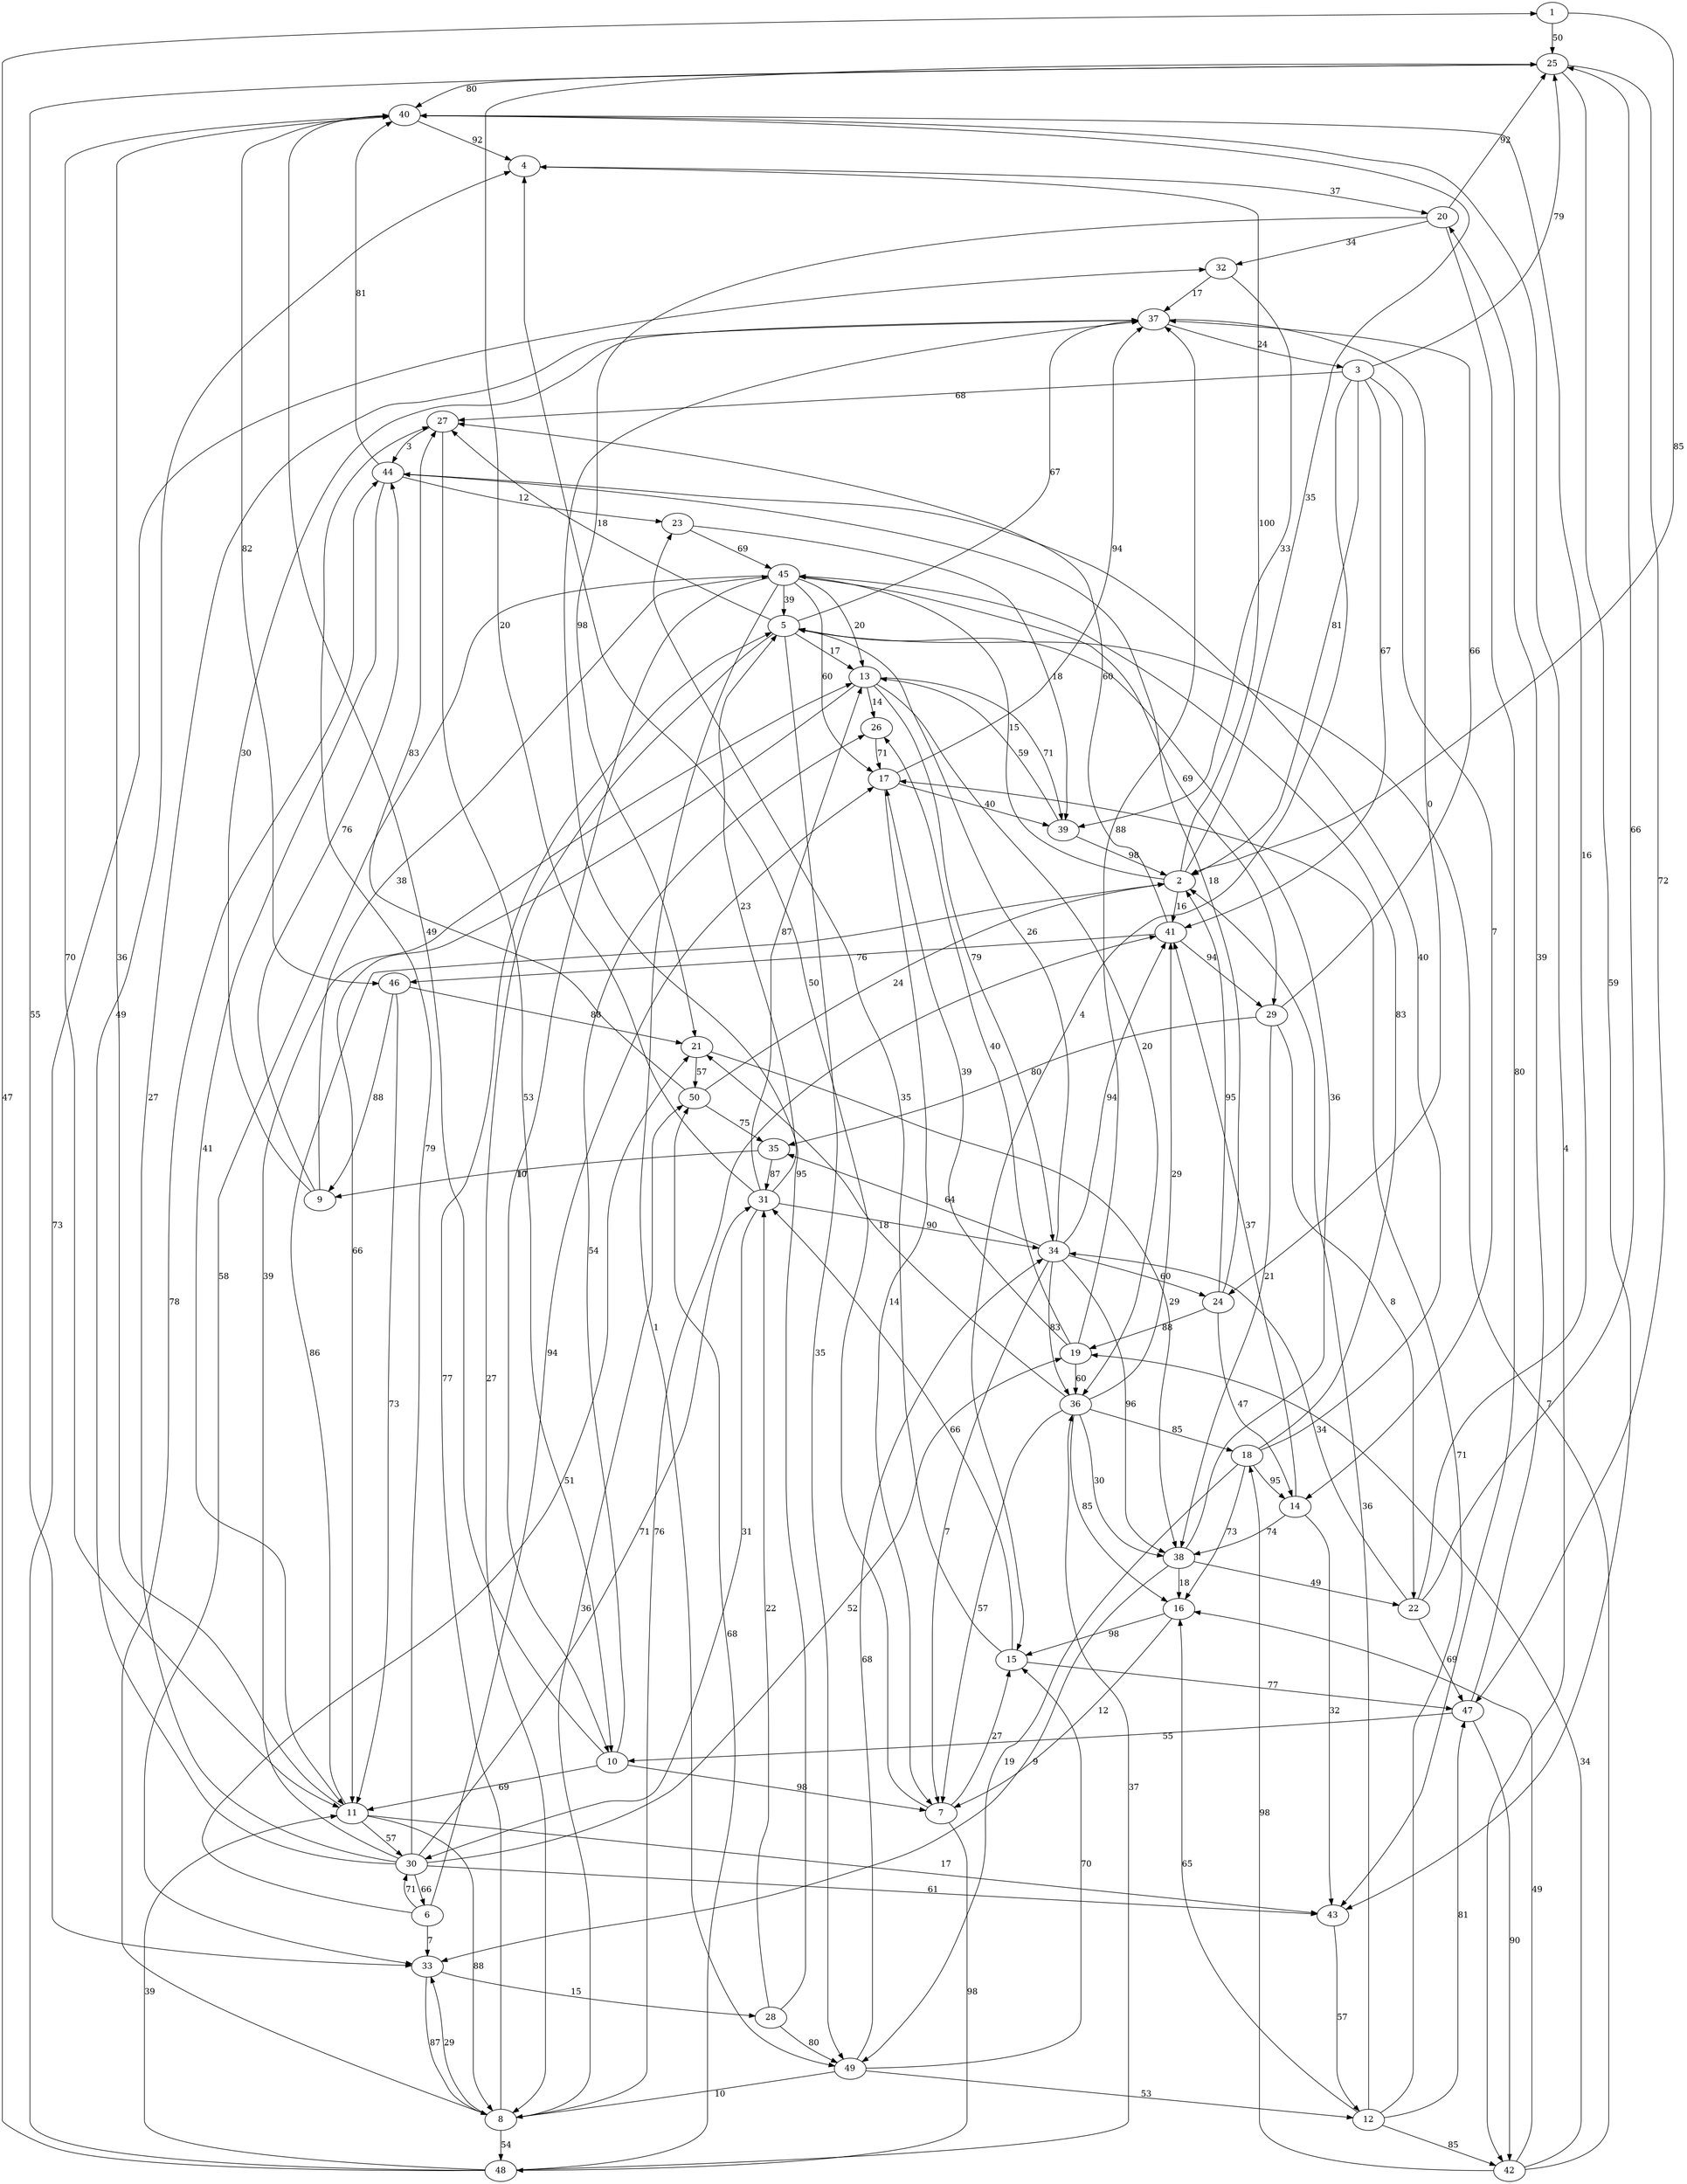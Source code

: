 @startuml
digraph G {
	1 -> 25 [label = 50]
	1 -> 2 [label = 85]
	2 -> 40 [label = 35]
	2 -> 45 [label = 15]
	2 -> 41 [label = 16]
	2 -> 4 [label = 100]
	3 -> 2 [label = 81]
	3 -> 41 [label = 67]
	3 -> 14 [label = 7]
	3 -> 25 [label = 79]
	3 -> 15 [label = 4]
	3 -> 27 [label = 68]
	4 -> 20 [label = 37]
	5 -> 8 [label = 27]
	5 -> 37 [label = 67]
	5 -> 49 [label = 35]
	5 -> 13 [label = 17]
	5 -> 27 [label = 18]
	6 -> 33 [label = 7]
	6 -> 17 [label = 94]
	6 -> 30 [label = 71]
	6 -> 21 [label = 51]
	7 -> 48 [label = 98]
	7 -> 4 [label = 50]
	7 -> 15 [label = 27]
	8 -> 41 [label = 76]
	8 -> 33 [label = 29]
	8 -> 44 [label = 78]
	8 -> 48 [label = 54]
	8 -> 5 [label = 77]
	8 -> 50 [label = 36]
	9 -> 44 [label = 76]
	9 -> 37 [label = 30]
	9 -> 45 [label = 38]
	10 -> 26 [label = 54]
	10 -> 7 [label = 98]
	10 -> 11 [label = 69]
	10 -> 40 [label = 49]
	11 -> 2 [label = 86]
	11 -> 43 [label = 17]
	11 -> 30 [label = 57]
	11 -> 8 [label = 88]
	11 -> 40 [label = 36]
	12 -> 17 [label = 71]
	12 -> 2 [label = 36]
	12 -> 16 [label = 65]
	12 -> 42 [label = 85]
	12 -> 47 [label = 81]
	13 -> 36 [label = 20]
	13 -> 34 [label = 79]
	13 -> 26 [label = 14]
	13 -> 39 [label = 71]
	13 -> 11 [label = 66]
	14 -> 41 [label = 37]
	14 -> 43 [label = 32]
	14 -> 38 [label = 74]
	15 -> 47 [label = 77]
	15 -> 31 [label = 66]
	15 -> 23 [label = 35]
	16 -> 15 [label = 98]
	16 -> 7 [label = 12]
	17 -> 7 [label = 14]
	17 -> 37 [label = 94]
	17 -> 39 [label = 40]
	18 -> 45 [label = 83]
	18 -> 14 [label = 95]
	18 -> 49 [label = 19]
	18 -> 44 [label = 40]
	18 -> 16 [label = 73]
	19 -> 17 [label = 39]
	19 -> 26 [label = 40]
	19 -> 37 [label = 88]
	19 -> 36 [label = 60]
	20 -> 32 [label = 34]
	20 -> 43 [label = 80]
	20 -> 21 [label = 98]
	20 -> 25 [label = 92]
	21 -> 38 [label = 29]
	21 -> 50 [label = 57]
	22 -> 34 [label = 34]
	22 -> 25 [label = 66]
	22 -> 47 [label = 69]
	22 -> 40 [label = 16]
	23 -> 45 [label = 69]
	23 -> 39 [label = 18]
	24 -> 19 [label = 88]
	24 -> 14 [label = 47]
	24 -> 2 [label = 95]
	24 -> 44 [label = 18]
	25 -> 33 [label = 55]
	25 -> 40 [label = 80]
	25 -> 43 [label = 59]
	25 -> 47 [label = 72]
	26 -> 17 [label = 71]
	27 -> 44 [label = 3]
	27 -> 10 [label = 53]
	28 -> 49 [label = 80]
	28 -> 31 [label = 22]
	28 -> 37 [label = 95]
	29 -> 35 [label = 80]
	29 -> 38 [label = 21]
	29 -> 37 [label = 66]
	29 -> 22 [label = 8]
	30 -> 13 [label = 39]
	30 -> 31 [label = 71]
	30 -> 43 [label = 61]
	30 -> 19 [label = 52]
	30 -> 27 [label = 79]
	30 -> 6 [label = 66]
	30 -> 4 [label = 49]
	30 -> 37 [label = 27]
	31 -> 5 [label = 23]
	31 -> 34 [label = 90]
	31 -> 25 [label = 20]
	31 -> 13 [label = 87]
	31 -> 30 [label = 31]
	32 -> 39 [label = 33]
	32 -> 37 [label = 17]
	33 -> 28 [label = 15]
	33 -> 8 [label = 87]
	34 -> 35 [label = 64]
	34 -> 7 [label = 7]
	34 -> 41 [label = 94]
	34 -> 5 [label = 26]
	34 -> 36 [label = 83]
	34 -> 38 [label = 96]
	34 -> 24 [label = 60]
	35 -> 31 [label = 87]
	35 -> 9 [label = 10]
	36 -> 18 [label = 85]
	36 -> 38 [label = 30]
	36 -> 21 [label = 18]
	36 -> 16 [label = 85]
	36 -> 41 [label = 29]
	36 -> 7 [label = 57]
	37 -> 3 [label = 24]
	37 -> 24 [label = 0]
	38 -> 5 [label = 36]
	38 -> 22 [label = 49]
	38 -> 33 [label = 9]
	38 -> 16 [label = 18]
	39 -> 13 [label = 59]
	39 -> 2 [label = 98]
	40 -> 42 [label = 4]
	40 -> 11 [label = 70]
	40 -> 46 [label = 82]
	40 -> 4 [label = 92]
	41 -> 27 [label = 60]
	41 -> 46 [label = 76]
	41 -> 29 [label = 94]
	42 -> 5 [label = 7]
	42 -> 19 [label = 34]
	42 -> 16 [label = 49]
	42 -> 18 [label = 98]
	43 -> 12 [label = 57]
	44 -> 11 [label = 41]
	44 -> 23 [label = 12]
	44 -> 40 [label = 81]
	45 -> 17 [label = 60]
	45 -> 13 [label = 20]
	45 -> 49 [label = 1]
	45 -> 29 [label = 69]
	45 -> 33 [label = 58]
	45 -> 5 [label = 39]
	45 -> 10 [label = 17]
	46 -> 11 [label = 73]
	46 -> 9 [label = 88]
	46 -> 21 [label = 88]
	47 -> 10 [label = 55]
	47 -> 20 [label = 39]
	47 -> 42 [label = 90]
	48 -> 50 [label = 68]
	48 -> 11 [label = 39]
	48 -> 32 [label = 73]
	48 -> 1 [label = 47]
	48 -> 36 [label = 37]
	49 -> 34 [label = 68]
	49 -> 15 [label = 70]
	49 -> 8 [label = 10]
	49 -> 12 [label = 53]
	50 -> 35 [label = 75]
	50 -> 2 [label = 24]
	50 -> 27 [label = 83]
}
@enduml
